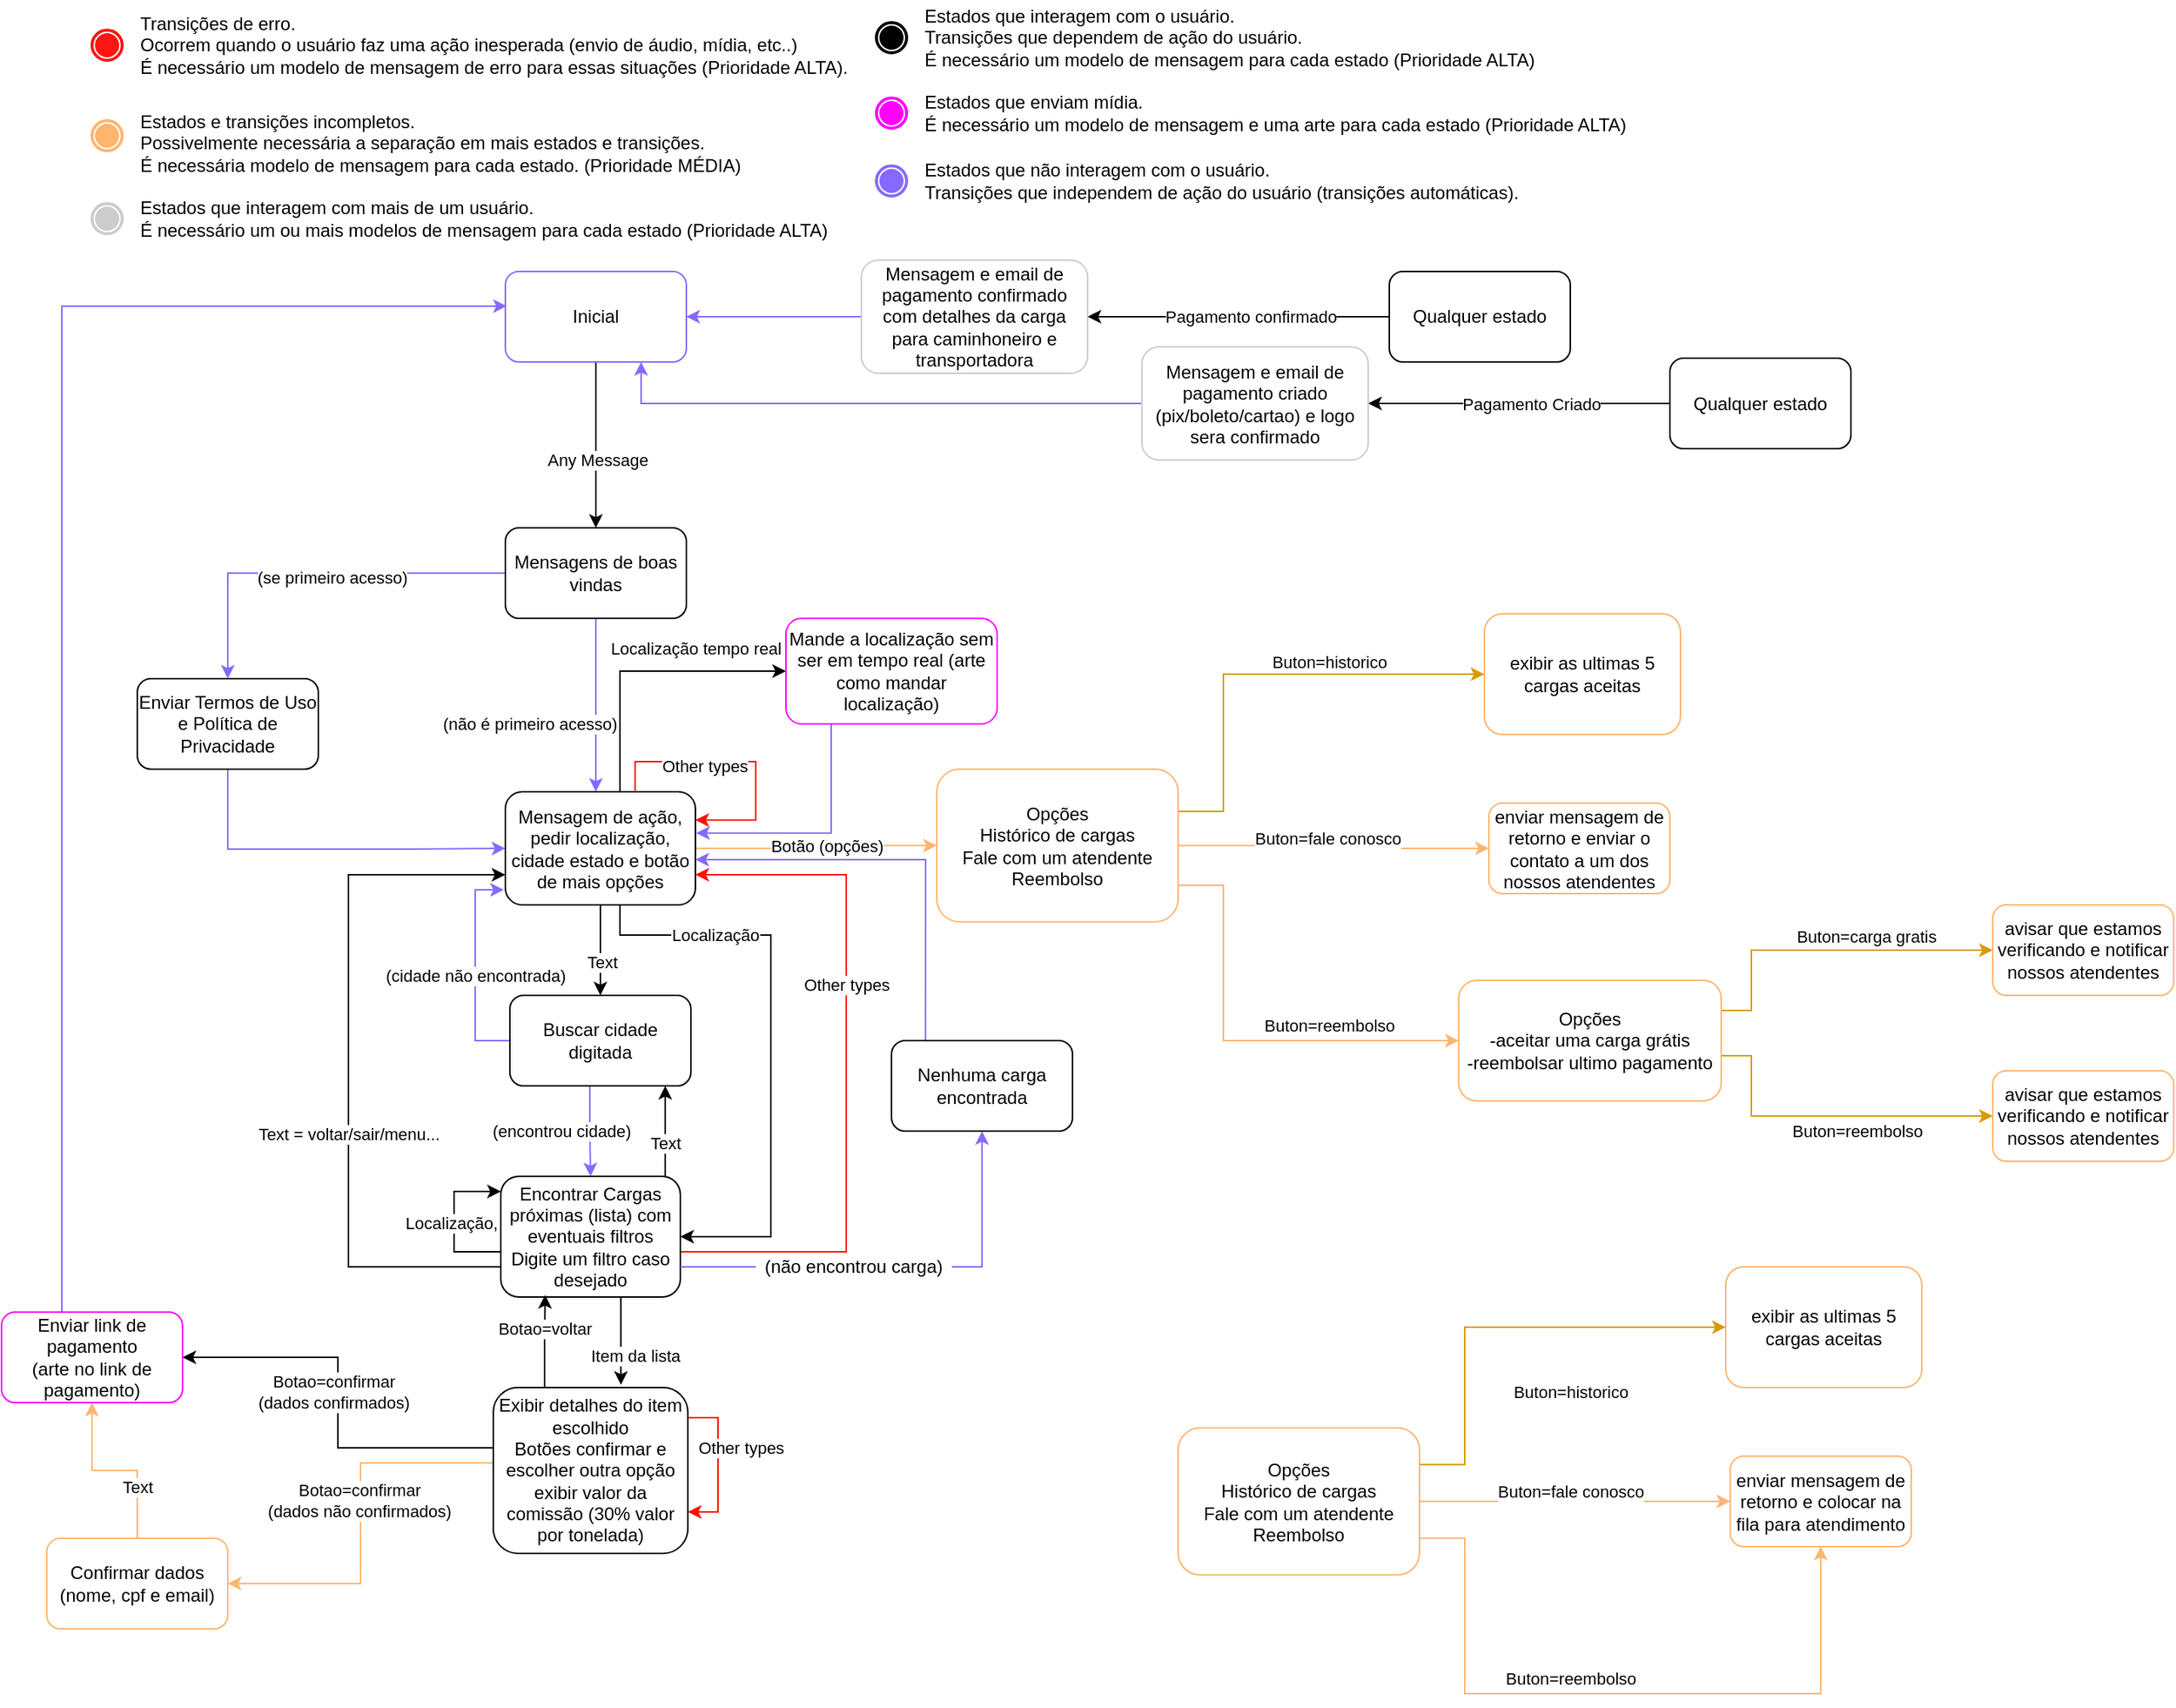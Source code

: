 <mxfile version="28.0.6">
  <diagram id="avBcuN-JH5n7duV2s1PQ" name="Page-1">
    <mxGraphModel grid="1" page="1" gridSize="10" guides="1" tooltips="1" connect="1" arrows="1" fold="1" pageScale="1" pageWidth="827" pageHeight="1169" math="0" shadow="0">
      <root>
        <mxCell id="0" />
        <mxCell id="1" parent="0" />
        <mxCell id="dcfp-r2JtJvovMV6XzOt-4" style="edgeStyle=orthogonalEdgeStyle;rounded=0;orthogonalLoop=1;jettySize=auto;html=1;" edge="1" parent="1" source="dcfp-r2JtJvovMV6XzOt-1" target="dcfp-r2JtJvovMV6XzOt-10">
          <mxGeometry relative="1" as="geometry" />
        </mxCell>
        <mxCell id="dcfp-r2JtJvovMV6XzOt-5" value="Any Message" style="edgeLabel;html=1;align=center;verticalAlign=middle;resizable=0;points=[];" vertex="1" connectable="0" parent="dcfp-r2JtJvovMV6XzOt-4">
          <mxGeometry x="0.178" y="1" relative="1" as="geometry">
            <mxPoint as="offset" />
          </mxGeometry>
        </mxCell>
        <mxCell id="dcfp-r2JtJvovMV6XzOt-1" value="Inicial" style="rounded=1;whiteSpace=wrap;html=1;strokeColor=#8769FF;" vertex="1" parent="1">
          <mxGeometry x="354" y="210" width="120" height="60" as="geometry" />
        </mxCell>
        <mxCell id="dcfp-r2JtJvovMV6XzOt-54" style="edgeStyle=orthogonalEdgeStyle;rounded=0;orthogonalLoop=1;jettySize=auto;html=1;entryX=0;entryY=0.5;entryDx=0;entryDy=0;strokeColor=#FFFFFF;fillColor=#FF1414;" edge="1" parent="1" source="dcfp-r2JtJvovMV6XzOt-2" target="dcfp-r2JtJvovMV6XzOt-16">
          <mxGeometry relative="1" as="geometry">
            <Array as="points">
              <mxPoint x="180" y="593" />
            </Array>
          </mxGeometry>
        </mxCell>
        <mxCell id="C4SmMeAmN3BLwdg3nXto-1" style="edgeStyle=orthogonalEdgeStyle;rounded=0;orthogonalLoop=1;jettySize=auto;html=1;entryX=0;entryY=0.5;entryDx=0;entryDy=0;strokeColor=#8769FF;fillColor=#FF1414;" edge="1" parent="1" source="dcfp-r2JtJvovMV6XzOt-2" target="dcfp-r2JtJvovMV6XzOt-16">
          <mxGeometry relative="1" as="geometry">
            <Array as="points">
              <mxPoint x="170" y="593" />
              <mxPoint x="292" y="593" />
            </Array>
          </mxGeometry>
        </mxCell>
        <mxCell id="dcfp-r2JtJvovMV6XzOt-2" value="Enviar Termos de Uso e Política de Privacidade" style="rounded=1;whiteSpace=wrap;html=1;" vertex="1" parent="1">
          <mxGeometry x="110" y="480" width="120" height="60" as="geometry" />
        </mxCell>
        <mxCell id="dcfp-r2JtJvovMV6XzOt-14" style="edgeStyle=orthogonalEdgeStyle;rounded=0;orthogonalLoop=1;jettySize=auto;html=1;strokeColor=#8769FF;" edge="1" parent="1" source="dcfp-r2JtJvovMV6XzOt-10" target="dcfp-r2JtJvovMV6XzOt-2">
          <mxGeometry relative="1" as="geometry" />
        </mxCell>
        <mxCell id="dcfp-r2JtJvovMV6XzOt-15" value="(se primeiro acesso)" style="edgeLabel;html=1;align=center;verticalAlign=middle;resizable=0;points=[];" vertex="1" connectable="0" parent="dcfp-r2JtJvovMV6XzOt-14">
          <mxGeometry x="-0.093" y="3" relative="1" as="geometry">
            <mxPoint as="offset" />
          </mxGeometry>
        </mxCell>
        <mxCell id="dcfp-r2JtJvovMV6XzOt-17" style="edgeStyle=orthogonalEdgeStyle;rounded=0;orthogonalLoop=1;jettySize=auto;html=1;strokeColor=#8769FF;" edge="1" parent="1" source="dcfp-r2JtJvovMV6XzOt-10" target="dcfp-r2JtJvovMV6XzOt-16">
          <mxGeometry relative="1" as="geometry">
            <Array as="points">
              <mxPoint x="414" y="530" />
              <mxPoint x="414" y="530" />
            </Array>
          </mxGeometry>
        </mxCell>
        <mxCell id="dcfp-r2JtJvovMV6XzOt-18" value="(não é primeiro acesso)" style="edgeLabel;html=1;align=center;verticalAlign=middle;resizable=0;points=[];" vertex="1" connectable="0" parent="dcfp-r2JtJvovMV6XzOt-17">
          <mxGeometry x="0.202" y="2" relative="1" as="geometry">
            <mxPoint x="-46" y="1" as="offset" />
          </mxGeometry>
        </mxCell>
        <mxCell id="dcfp-r2JtJvovMV6XzOt-10" value="Mensagens de boas vindas" style="rounded=1;whiteSpace=wrap;html=1;" vertex="1" parent="1">
          <mxGeometry x="354" y="380" width="120" height="60" as="geometry" />
        </mxCell>
        <mxCell id="dcfp-r2JtJvovMV6XzOt-21" style="edgeStyle=orthogonalEdgeStyle;rounded=0;orthogonalLoop=1;jettySize=auto;html=1;" edge="1" parent="1" source="dcfp-r2JtJvovMV6XzOt-16" target="dcfp-r2JtJvovMV6XzOt-20">
          <mxGeometry relative="1" as="geometry" />
        </mxCell>
        <mxCell id="dcfp-r2JtJvovMV6XzOt-22" value="Text" style="edgeLabel;html=1;align=center;verticalAlign=middle;resizable=0;points=[];" vertex="1" connectable="0" parent="dcfp-r2JtJvovMV6XzOt-21">
          <mxGeometry x="0.263" y="1" relative="1" as="geometry">
            <mxPoint as="offset" />
          </mxGeometry>
        </mxCell>
        <mxCell id="dcfp-r2JtJvovMV6XzOt-28" style="edgeStyle=orthogonalEdgeStyle;rounded=0;orthogonalLoop=1;jettySize=auto;html=1;entryX=1;entryY=0.5;entryDx=0;entryDy=0;" edge="1" parent="1" source="dcfp-r2JtJvovMV6XzOt-16" target="dcfp-r2JtJvovMV6XzOt-26">
          <mxGeometry relative="1" as="geometry">
            <Array as="points">
              <mxPoint x="430" y="650" />
              <mxPoint x="530" y="650" />
              <mxPoint x="530" y="850" />
            </Array>
          </mxGeometry>
        </mxCell>
        <mxCell id="dcfp-r2JtJvovMV6XzOt-29" value="Localização" style="edgeLabel;html=1;align=center;verticalAlign=middle;resizable=0;points=[];" vertex="1" connectable="0" parent="dcfp-r2JtJvovMV6XzOt-28">
          <mxGeometry x="-0.563" relative="1" as="geometry">
            <mxPoint as="offset" />
          </mxGeometry>
        </mxCell>
        <mxCell id="dcfp-r2JtJvovMV6XzOt-32" style="edgeStyle=orthogonalEdgeStyle;rounded=0;orthogonalLoop=1;jettySize=auto;html=1;entryX=0;entryY=0.5;entryDx=0;entryDy=0;strokeColor=#FFB570;" edge="1" parent="1" source="dcfp-r2JtJvovMV6XzOt-16" target="dcfp-r2JtJvovMV6XzOt-31">
          <mxGeometry relative="1" as="geometry" />
        </mxCell>
        <mxCell id="dcfp-r2JtJvovMV6XzOt-33" value="Botão (opções)" style="edgeLabel;html=1;align=center;verticalAlign=middle;resizable=0;points=[];" vertex="1" connectable="0" parent="dcfp-r2JtJvovMV6XzOt-32">
          <mxGeometry x="0.211" y="1" relative="1" as="geometry">
            <mxPoint x="-9" y="1" as="offset" />
          </mxGeometry>
        </mxCell>
        <mxCell id="dcfp-r2JtJvovMV6XzOt-37" style="edgeStyle=orthogonalEdgeStyle;rounded=0;orthogonalLoop=1;jettySize=auto;html=1;entryX=0;entryY=0.5;entryDx=0;entryDy=0;" edge="1" parent="1" source="dcfp-r2JtJvovMV6XzOt-16" target="dcfp-r2JtJvovMV6XzOt-36">
          <mxGeometry relative="1" as="geometry">
            <Array as="points">
              <mxPoint x="430" y="475" />
            </Array>
          </mxGeometry>
        </mxCell>
        <mxCell id="dcfp-r2JtJvovMV6XzOt-39" value="Localização tempo real" style="edgeLabel;html=1;align=center;verticalAlign=middle;resizable=0;points=[];" vertex="1" connectable="0" parent="dcfp-r2JtJvovMV6XzOt-37">
          <mxGeometry x="-0.23" y="1" relative="1" as="geometry">
            <mxPoint x="51" y="-22" as="offset" />
          </mxGeometry>
        </mxCell>
        <mxCell id="dcfp-r2JtJvovMV6XzOt-16" value="Mensagem de ação,&lt;br&gt;pedir localização, cidade estado e botão de mais opções" style="rounded=1;whiteSpace=wrap;html=1;" vertex="1" parent="1">
          <mxGeometry x="354" y="555" width="126" height="75" as="geometry" />
        </mxCell>
        <mxCell id="dcfp-r2JtJvovMV6XzOt-23" style="edgeStyle=orthogonalEdgeStyle;rounded=0;orthogonalLoop=1;jettySize=auto;html=1;strokeColor=#8769FF;" edge="1" parent="1" source="dcfp-r2JtJvovMV6XzOt-20">
          <mxGeometry relative="1" as="geometry">
            <mxPoint x="353" y="620" as="targetPoint" />
            <Array as="points">
              <mxPoint x="334" y="720" />
              <mxPoint x="334" y="620" />
              <mxPoint x="353" y="620" />
            </Array>
          </mxGeometry>
        </mxCell>
        <mxCell id="dcfp-r2JtJvovMV6XzOt-24" value="(cidade não encontrada)" style="edgeLabel;html=1;align=center;verticalAlign=middle;resizable=0;points=[];" vertex="1" connectable="0" parent="dcfp-r2JtJvovMV6XzOt-23">
          <mxGeometry x="-0.069" relative="1" as="geometry">
            <mxPoint as="offset" />
          </mxGeometry>
        </mxCell>
        <mxCell id="dcfp-r2JtJvovMV6XzOt-27" style="edgeStyle=orthogonalEdgeStyle;rounded=0;orthogonalLoop=1;jettySize=auto;html=1;entryX=0.5;entryY=0;entryDx=0;entryDy=0;strokeColor=#8769FF;" edge="1" parent="1" source="dcfp-r2JtJvovMV6XzOt-20" target="dcfp-r2JtJvovMV6XzOt-26">
          <mxGeometry relative="1" as="geometry">
            <Array as="points">
              <mxPoint x="410" y="780" />
              <mxPoint x="411" y="780" />
            </Array>
          </mxGeometry>
        </mxCell>
        <mxCell id="dcfp-r2JtJvovMV6XzOt-47" value="(encontrou cidade)" style="edgeLabel;html=1;align=center;verticalAlign=middle;resizable=0;points=[];" vertex="1" connectable="0" parent="dcfp-r2JtJvovMV6XzOt-27">
          <mxGeometry x="0.184" y="2" relative="1" as="geometry">
            <mxPoint x="-22" y="-6" as="offset" />
          </mxGeometry>
        </mxCell>
        <mxCell id="dcfp-r2JtJvovMV6XzOt-20" value="Buscar cidade digitada" style="rounded=1;whiteSpace=wrap;html=1;" vertex="1" parent="1">
          <mxGeometry x="357" y="690" width="120" height="60" as="geometry" />
        </mxCell>
        <mxCell id="dcfp-r2JtJvovMV6XzOt-41" style="edgeStyle=orthogonalEdgeStyle;rounded=0;orthogonalLoop=1;jettySize=auto;html=1;entryX=0.656;entryY=-0.016;entryDx=0;entryDy=0;entryPerimeter=0;" edge="1" parent="1" source="dcfp-r2JtJvovMV6XzOt-26" target="dcfp-r2JtJvovMV6XzOt-40">
          <mxGeometry relative="1" as="geometry">
            <Array as="points">
              <mxPoint x="430" y="949" />
            </Array>
          </mxGeometry>
        </mxCell>
        <mxCell id="dcfp-r2JtJvovMV6XzOt-42" value="Item da lista" style="edgeLabel;html=1;align=center;verticalAlign=middle;resizable=0;points=[];" vertex="1" connectable="0" parent="dcfp-r2JtJvovMV6XzOt-41">
          <mxGeometry x="0.24" y="-3" relative="1" as="geometry">
            <mxPoint x="12" y="3" as="offset" />
          </mxGeometry>
        </mxCell>
        <mxCell id="dcfp-r2JtJvovMV6XzOt-51" style="edgeStyle=orthogonalEdgeStyle;rounded=0;orthogonalLoop=1;jettySize=auto;html=1;strokeColor=#FF1100;" edge="1" parent="1" source="dcfp-r2JtJvovMV6XzOt-26" target="dcfp-r2JtJvovMV6XzOt-16">
          <mxGeometry relative="1" as="geometry">
            <Array as="points">
              <mxPoint x="580" y="860" />
              <mxPoint x="580" y="610" />
            </Array>
            <mxPoint x="560" y="920.0" as="targetPoint" />
          </mxGeometry>
        </mxCell>
        <mxCell id="dcfp-r2JtJvovMV6XzOt-52" value="Other types" style="edgeLabel;html=1;align=center;verticalAlign=middle;resizable=0;points=[];" connectable="0" vertex="1" parent="dcfp-r2JtJvovMV6XzOt-51">
          <mxGeometry x="-0.49" relative="1" as="geometry">
            <mxPoint y="-170" as="offset" />
          </mxGeometry>
        </mxCell>
        <mxCell id="dcfp-r2JtJvovMV6XzOt-55" style="edgeStyle=orthogonalEdgeStyle;rounded=0;orthogonalLoop=1;jettySize=auto;html=1;strokeColor=#000000;fillColor=#FF1414;" edge="1" parent="1" source="dcfp-r2JtJvovMV6XzOt-26" target="dcfp-r2JtJvovMV6XzOt-16">
          <mxGeometry relative="1" as="geometry">
            <Array as="points">
              <mxPoint x="250" y="870" />
              <mxPoint x="250" y="610" />
            </Array>
          </mxGeometry>
        </mxCell>
        <mxCell id="dcfp-r2JtJvovMV6XzOt-56" value="Text = voltar/sair/menu..." style="edgeLabel;html=1;align=center;verticalAlign=middle;resizable=0;points=[];" vertex="1" connectable="0" parent="dcfp-r2JtJvovMV6XzOt-55">
          <mxGeometry x="-0.185" relative="1" as="geometry">
            <mxPoint as="offset" />
          </mxGeometry>
        </mxCell>
        <mxCell id="t3Ap8lU4wh1FWwCw6jdC-4" style="edgeStyle=orthogonalEdgeStyle;rounded=0;orthogonalLoop=1;jettySize=auto;html=1;entryX=0.5;entryY=1;entryDx=0;entryDy=0;startArrow=none;strokeColor=#8769FF;" edge="1" parent="1" source="t3Ap8lU4wh1FWwCw6jdC-3" target="t3Ap8lU4wh1FWwCw6jdC-1">
          <mxGeometry relative="1" as="geometry">
            <Array as="points">
              <mxPoint x="670" y="870" />
            </Array>
          </mxGeometry>
        </mxCell>
        <mxCell id="Vh3eYKSFMdRtRIJ5QuLC-3" style="edgeStyle=orthogonalEdgeStyle;rounded=0;orthogonalLoop=1;jettySize=auto;html=1;strokeColor=#000000;" edge="1" parent="1" source="dcfp-r2JtJvovMV6XzOt-26">
          <mxGeometry relative="1" as="geometry">
            <mxPoint x="460" y="750" as="targetPoint" />
            <Array as="points">
              <mxPoint x="460" y="750" />
            </Array>
          </mxGeometry>
        </mxCell>
        <mxCell id="Vh3eYKSFMdRtRIJ5QuLC-4" value="Text" style="edgeLabel;html=1;align=center;verticalAlign=middle;resizable=0;points=[];" connectable="0" vertex="1" parent="Vh3eYKSFMdRtRIJ5QuLC-3">
          <mxGeometry x="-0.248" relative="1" as="geometry">
            <mxPoint as="offset" />
          </mxGeometry>
        </mxCell>
        <mxCell id="dcfp-r2JtJvovMV6XzOt-26" value="Encontrar Cargas próximas (lista) com eventuais filtros&lt;br&gt;Digite um filtro caso desejado" style="rounded=1;whiteSpace=wrap;html=1;" vertex="1" parent="1">
          <mxGeometry x="351" y="810" width="119" height="80" as="geometry" />
        </mxCell>
        <mxCell id="dcfp-r2JtJvovMV6XzOt-81" value="" style="edgeStyle=orthogonalEdgeStyle;rounded=0;orthogonalLoop=1;jettySize=auto;html=1;strokeColor=#FFB570;fillColor=#FF1414;" edge="1" parent="1" source="dcfp-r2JtJvovMV6XzOt-31" target="dcfp-r2JtJvovMV6XzOt-80">
          <mxGeometry relative="1" as="geometry" />
        </mxCell>
        <mxCell id="dcfp-r2JtJvovMV6XzOt-82" value="Buton=fale conosco" style="edgeLabel;html=1;align=center;verticalAlign=middle;resizable=0;points=[];strokeColor=#FFB570;" vertex="1" connectable="0" parent="dcfp-r2JtJvovMV6XzOt-81">
          <mxGeometry x="0.125" y="1" relative="1" as="geometry">
            <mxPoint x="-16" y="-6" as="offset" />
          </mxGeometry>
        </mxCell>
        <mxCell id="dcfp-r2JtJvovMV6XzOt-84" value="" style="edgeStyle=orthogonalEdgeStyle;rounded=0;orthogonalLoop=1;jettySize=auto;html=1;strokeColor=#FFB570;fillColor=#FF1414;entryX=0;entryY=0.5;entryDx=0;entryDy=0;exitX=1;exitY=0.75;exitDx=0;exitDy=0;" edge="1" parent="1" source="dcfp-r2JtJvovMV6XzOt-31" target="dcfp-r2JtJvovMV6XzOt-83">
          <mxGeometry relative="1" as="geometry">
            <mxPoint x="870" y="760" as="targetPoint" />
            <Array as="points">
              <mxPoint x="830" y="617" />
              <mxPoint x="830" y="720" />
            </Array>
          </mxGeometry>
        </mxCell>
        <mxCell id="dcfp-r2JtJvovMV6XzOt-85" value="Buton=historico" style="edgeLabel;html=1;align=center;verticalAlign=middle;resizable=0;points=[];strokeColor=#FFB570;" vertex="1" connectable="0" parent="dcfp-r2JtJvovMV6XzOt-84">
          <mxGeometry x="-0.434" y="-1" relative="1" as="geometry">
            <mxPoint x="71" y="-199" as="offset" />
          </mxGeometry>
        </mxCell>
        <mxCell id="orWTadppj8avY_5BTdZa-1" style="edgeStyle=orthogonalEdgeStyle;rounded=0;orthogonalLoop=1;jettySize=auto;html=1;exitX=1;exitY=0.25;exitDx=0;exitDy=0;entryX=0;entryY=0.5;entryDx=0;entryDy=0;fillColor=#ffe6cc;strokeColor=#d79b00;" edge="1" parent="1" source="dcfp-r2JtJvovMV6XzOt-31" target="dcfp-r2JtJvovMV6XzOt-72">
          <mxGeometry relative="1" as="geometry">
            <Array as="points">
              <mxPoint x="830" y="568" />
              <mxPoint x="830" y="477" />
            </Array>
          </mxGeometry>
        </mxCell>
        <mxCell id="dcfp-r2JtJvovMV6XzOt-31" value="Opções&lt;br&gt;&lt;div&gt;Histórico de cargas&lt;/div&gt;&lt;div&gt;Fale com um atendente&lt;/div&gt;&lt;div&gt;Reembolso&lt;/div&gt;" style="rounded=1;whiteSpace=wrap;html=1;strokeColor=#FFB570;" vertex="1" parent="1">
          <mxGeometry x="640" y="540" width="160" height="101.25" as="geometry" />
        </mxCell>
        <mxCell id="dcfp-r2JtJvovMV6XzOt-34" style="edgeStyle=orthogonalEdgeStyle;rounded=0;orthogonalLoop=1;jettySize=auto;html=1;entryX=1;entryY=0.25;entryDx=0;entryDy=0;strokeColor=#FF1100;" edge="1" parent="1" source="dcfp-r2JtJvovMV6XzOt-16" target="dcfp-r2JtJvovMV6XzOt-16">
          <mxGeometry relative="1" as="geometry">
            <Array as="points">
              <mxPoint x="440" y="535" />
              <mxPoint x="520" y="535" />
              <mxPoint x="520" y="574" />
            </Array>
          </mxGeometry>
        </mxCell>
        <mxCell id="dcfp-r2JtJvovMV6XzOt-35" value="Other types" style="edgeLabel;html=1;align=center;verticalAlign=middle;resizable=0;points=[];" vertex="1" connectable="0" parent="dcfp-r2JtJvovMV6XzOt-34">
          <mxGeometry x="-0.024" y="-3" relative="1" as="geometry">
            <mxPoint x="-22" as="offset" />
          </mxGeometry>
        </mxCell>
        <mxCell id="dcfp-r2JtJvovMV6XzOt-38" style="edgeStyle=orthogonalEdgeStyle;rounded=0;orthogonalLoop=1;jettySize=auto;html=1;entryX=1.004;entryY=0.365;entryDx=0;entryDy=0;entryPerimeter=0;strokeColor=#8769FF;" edge="1" parent="1" source="dcfp-r2JtJvovMV6XzOt-36" target="dcfp-r2JtJvovMV6XzOt-16">
          <mxGeometry relative="1" as="geometry">
            <Array as="points">
              <mxPoint x="570" y="582" />
            </Array>
          </mxGeometry>
        </mxCell>
        <mxCell id="dcfp-r2JtJvovMV6XzOt-36" value="Mande a localização sem ser em tempo real (arte como mandar localização)" style="rounded=1;whiteSpace=wrap;html=1;strokeColor=#FF00FF;" vertex="1" parent="1">
          <mxGeometry x="540" y="440" width="140" height="70" as="geometry" />
        </mxCell>
        <mxCell id="dcfp-r2JtJvovMV6XzOt-57" style="edgeStyle=orthogonalEdgeStyle;rounded=0;orthogonalLoop=1;jettySize=auto;html=1;entryX=0.247;entryY=0.983;entryDx=0;entryDy=0;entryPerimeter=0;strokeColor=#000000;fillColor=#FF1414;" edge="1" parent="1" source="dcfp-r2JtJvovMV6XzOt-40" target="dcfp-r2JtJvovMV6XzOt-26">
          <mxGeometry relative="1" as="geometry">
            <Array as="points">
              <mxPoint x="380" y="920" />
              <mxPoint x="380" y="920" />
            </Array>
          </mxGeometry>
        </mxCell>
        <mxCell id="dcfp-r2JtJvovMV6XzOt-58" value="Botao=voltar" style="edgeLabel;html=1;align=center;verticalAlign=middle;resizable=0;points=[];" vertex="1" connectable="0" parent="dcfp-r2JtJvovMV6XzOt-57">
          <mxGeometry x="-0.262" relative="1" as="geometry">
            <mxPoint y="-17" as="offset" />
          </mxGeometry>
        </mxCell>
        <mxCell id="dcfp-r2JtJvovMV6XzOt-60" style="edgeStyle=orthogonalEdgeStyle;rounded=0;orthogonalLoop=1;jettySize=auto;html=1;strokeColor=#FFB570;fillColor=#FF1414;entryX=1;entryY=0.5;entryDx=0;entryDy=0;" edge="1" parent="1" source="dcfp-r2JtJvovMV6XzOt-40" target="dcfp-r2JtJvovMV6XzOt-87">
          <mxGeometry relative="1" as="geometry">
            <Array as="points">
              <mxPoint x="258" y="1000" />
              <mxPoint x="258" y="1080" />
            </Array>
          </mxGeometry>
        </mxCell>
        <mxCell id="dcfp-r2JtJvovMV6XzOt-61" value="Botao=confirmar&lt;br&gt;(dados não confirmados)" style="edgeLabel;html=1;align=center;verticalAlign=middle;resizable=0;points=[];" vertex="1" connectable="0" parent="dcfp-r2JtJvovMV6XzOt-60">
          <mxGeometry x="-0.12" y="-1" relative="1" as="geometry">
            <mxPoint as="offset" />
          </mxGeometry>
        </mxCell>
        <mxCell id="dcfp-r2JtJvovMV6XzOt-64" style="edgeStyle=orthogonalEdgeStyle;rounded=0;orthogonalLoop=1;jettySize=auto;html=1;entryX=1;entryY=0.75;entryDx=0;entryDy=0;strokeColor=#FF1100;fillColor=#FF1414;" edge="1" parent="1" source="dcfp-r2JtJvovMV6XzOt-40" target="dcfp-r2JtJvovMV6XzOt-40">
          <mxGeometry relative="1" as="geometry">
            <mxPoint x="620.0" y="1010.0" as="targetPoint" />
            <Array as="points">
              <mxPoint x="495" y="970" />
              <mxPoint x="495" y="1033" />
            </Array>
          </mxGeometry>
        </mxCell>
        <mxCell id="dcfp-r2JtJvovMV6XzOt-68" value="Other types" style="edgeLabel;html=1;align=center;verticalAlign=middle;resizable=0;points=[];" vertex="1" connectable="0" parent="dcfp-r2JtJvovMV6XzOt-64">
          <mxGeometry x="-0.494" relative="1" as="geometry">
            <mxPoint x="15" y="14" as="offset" />
          </mxGeometry>
        </mxCell>
        <mxCell id="dcfp-r2JtJvovMV6XzOt-89" style="edgeStyle=orthogonalEdgeStyle;rounded=0;orthogonalLoop=1;jettySize=auto;html=1;entryX=1;entryY=0.5;entryDx=0;entryDy=0;strokeColor=#000000;fillColor=#FF1414;" edge="1" parent="1" source="dcfp-r2JtJvovMV6XzOt-40" target="dcfp-r2JtJvovMV6XzOt-59">
          <mxGeometry relative="1" as="geometry">
            <Array as="points">
              <mxPoint x="243" y="990" />
              <mxPoint x="243" y="930" />
            </Array>
          </mxGeometry>
        </mxCell>
        <mxCell id="dcfp-r2JtJvovMV6XzOt-90" value="Botao=confirmar&lt;br&gt;(dados confirmados)" style="edgeLabel;html=1;align=center;verticalAlign=middle;resizable=0;points=[];" vertex="1" connectable="0" parent="dcfp-r2JtJvovMV6XzOt-89">
          <mxGeometry x="0.079" y="3" relative="1" as="geometry">
            <mxPoint y="3" as="offset" />
          </mxGeometry>
        </mxCell>
        <mxCell id="dcfp-r2JtJvovMV6XzOt-40" value="Exibir detalhes do item escolhido&lt;br&gt;Botões confirmar e escolher outra opção&lt;br&gt;exibir valor da comissão (30% valor por tonelada)" style="rounded=1;whiteSpace=wrap;html=1;" vertex="1" parent="1">
          <mxGeometry x="346" y="950" width="129" height="110" as="geometry" />
        </mxCell>
        <mxCell id="dcfp-r2JtJvovMV6XzOt-43" style="edgeStyle=orthogonalEdgeStyle;rounded=0;orthogonalLoop=1;jettySize=auto;html=1;" edge="1" parent="1" source="dcfp-r2JtJvovMV6XzOt-26" target="dcfp-r2JtJvovMV6XzOt-26">
          <mxGeometry relative="1" as="geometry">
            <Array as="points">
              <mxPoint x="320" y="860" />
              <mxPoint x="320" y="820" />
            </Array>
          </mxGeometry>
        </mxCell>
        <mxCell id="dcfp-r2JtJvovMV6XzOt-44" value="Localização," style="edgeLabel;html=1;align=center;verticalAlign=middle;resizable=0;points=[];" vertex="1" connectable="0" parent="dcfp-r2JtJvovMV6XzOt-43">
          <mxGeometry x="-0.183" y="2" relative="1" as="geometry">
            <mxPoint y="-9" as="offset" />
          </mxGeometry>
        </mxCell>
        <mxCell id="dcfp-r2JtJvovMV6XzOt-86" style="edgeStyle=orthogonalEdgeStyle;rounded=0;orthogonalLoop=1;jettySize=auto;html=1;entryX=0.008;entryY=0.383;entryDx=0;entryDy=0;entryPerimeter=0;strokeColor=#8769FF;fillColor=#FF1414;" edge="1" parent="1" source="dcfp-r2JtJvovMV6XzOt-59" target="dcfp-r2JtJvovMV6XzOt-1">
          <mxGeometry relative="1" as="geometry">
            <Array as="points">
              <mxPoint x="60" y="233" />
            </Array>
          </mxGeometry>
        </mxCell>
        <mxCell id="dcfp-r2JtJvovMV6XzOt-59" value="Enviar link de pagamento&lt;br&gt;(arte no link de pagamento)" style="rounded=1;whiteSpace=wrap;html=1;strokeColor=#FF00FF;" vertex="1" parent="1">
          <mxGeometry x="20" y="900" width="120" height="60" as="geometry" />
        </mxCell>
        <mxCell id="dcfp-r2JtJvovMV6XzOt-72" value="exibir as ultimas 5 cargas aceitas" style="rounded=1;whiteSpace=wrap;html=1;strokeColor=#FFB570;" vertex="1" parent="1">
          <mxGeometry x="1003" y="437" width="130" height="80" as="geometry" />
        </mxCell>
        <mxCell id="dcfp-r2JtJvovMV6XzOt-80" value="enviar mensagem de retorno e enviar o contato a um dos nossos atendentes" style="whiteSpace=wrap;html=1;rounded=1;strokeColor=#FFB570;" vertex="1" parent="1">
          <mxGeometry x="1006" y="562.5" width="120" height="60" as="geometry" />
        </mxCell>
        <mxCell id="orWTadppj8avY_5BTdZa-5" value="" style="edgeStyle=orthogonalEdgeStyle;rounded=0;orthogonalLoop=1;jettySize=auto;html=1;fillColor=#ffe6cc;strokeColor=#d79b00;" edge="1" parent="1" source="dcfp-r2JtJvovMV6XzOt-83" target="orWTadppj8avY_5BTdZa-4">
          <mxGeometry relative="1" as="geometry">
            <Array as="points">
              <mxPoint x="1180" y="700" />
              <mxPoint x="1180" y="660" />
            </Array>
          </mxGeometry>
        </mxCell>
        <mxCell id="orWTadppj8avY_5BTdZa-7" value="" style="edgeStyle=orthogonalEdgeStyle;rounded=0;orthogonalLoop=1;jettySize=auto;html=1;fillColor=#ffe6cc;strokeColor=#d79b00;" edge="1" parent="1" source="dcfp-r2JtJvovMV6XzOt-83" target="orWTadppj8avY_5BTdZa-6">
          <mxGeometry relative="1" as="geometry">
            <Array as="points">
              <mxPoint x="1180" y="730" />
              <mxPoint x="1180" y="770" />
            </Array>
          </mxGeometry>
        </mxCell>
        <mxCell id="dcfp-r2JtJvovMV6XzOt-83" value="Opções&lt;br&gt;-aceitar uma carga grátis&lt;br&gt;-reembolsar ultimo pagamento" style="whiteSpace=wrap;html=1;rounded=1;strokeColor=#FFB570;" vertex="1" parent="1">
          <mxGeometry x="986" y="680" width="174" height="80" as="geometry" />
        </mxCell>
        <mxCell id="dcfp-r2JtJvovMV6XzOt-88" style="edgeStyle=orthogonalEdgeStyle;rounded=0;orthogonalLoop=1;jettySize=auto;html=1;strokeColor=#FFB570;fillColor=#FF1414;" edge="1" parent="1" source="dcfp-r2JtJvovMV6XzOt-87" target="dcfp-r2JtJvovMV6XzOt-59">
          <mxGeometry relative="1" as="geometry" />
        </mxCell>
        <mxCell id="dcfp-r2JtJvovMV6XzOt-91" value="Text" style="edgeLabel;html=1;align=center;verticalAlign=middle;resizable=0;points=[];" vertex="1" connectable="0" parent="dcfp-r2JtJvovMV6XzOt-88">
          <mxGeometry x="-0.425" relative="1" as="geometry">
            <mxPoint as="offset" />
          </mxGeometry>
        </mxCell>
        <mxCell id="dcfp-r2JtJvovMV6XzOt-87" value="Confirmar dados&lt;br&gt;(nome, cpf e email)" style="rounded=1;whiteSpace=wrap;html=1;strokeColor=#FFB570;" vertex="1" parent="1">
          <mxGeometry x="50" y="1050" width="120" height="60" as="geometry" />
        </mxCell>
        <mxCell id="eSQK8R6zI8nVOV4zui6Q-2" value="" style="verticalLabelPosition=bottom;html=1;verticalAlign=top;strokeWidth=2;shape=mxgraph.lean_mapping.sequenced_pull_ball;strokeColor=#FF1414;" vertex="1" parent="1">
          <mxGeometry x="80" y="50" width="20" height="20" as="geometry" />
        </mxCell>
        <mxCell id="eSQK8R6zI8nVOV4zui6Q-3" value="Transições de erro.&lt;br&gt;Ocorrem quando o usuário faz uma ação inesperada (envio de áudio, mídia, etc..)&lt;br&gt;É necessário um modelo de mensagem de erro para essas situações (Prioridade ALTA)." style="text;html=1;align=left;verticalAlign=middle;resizable=0;points=[];autosize=1;strokeColor=none;fillColor=none;" vertex="1" parent="1">
          <mxGeometry x="110" y="35" width="480" height="50" as="geometry" />
        </mxCell>
        <mxCell id="eSQK8R6zI8nVOV4zui6Q-4" value="" style="verticalLabelPosition=bottom;html=1;verticalAlign=top;strokeWidth=2;shape=mxgraph.lean_mapping.sequenced_pull_ball;strokeColor=#FFB570;" vertex="1" parent="1">
          <mxGeometry x="80" y="110" width="20" height="20" as="geometry" />
        </mxCell>
        <mxCell id="eSQK8R6zI8nVOV4zui6Q-5" value="Estados e transições incompletos.&lt;br&gt;Possivelmente necessária a separação em mais estados e transições.&lt;br&gt;É necessária modelo de mensagem para cada estado.&amp;nbsp;&lt;span style=&quot;background-color: initial;&quot;&gt;(Prioridade MÉDIA)&lt;/span&gt;" style="text;html=1;align=left;verticalAlign=middle;resizable=0;points=[];autosize=1;strokeColor=none;fillColor=none;" vertex="1" parent="1">
          <mxGeometry x="110" y="100" width="410" height="50" as="geometry" />
        </mxCell>
        <mxCell id="eSQK8R6zI8nVOV4zui6Q-6" value="" style="verticalLabelPosition=bottom;html=1;verticalAlign=top;strokeWidth=2;shape=mxgraph.lean_mapping.sequenced_pull_ball;strokeColor=#000000;" vertex="1" parent="1">
          <mxGeometry x="600" y="45" width="20" height="20" as="geometry" />
        </mxCell>
        <mxCell id="eSQK8R6zI8nVOV4zui6Q-7" value="Estados que interagem com o usuário.&lt;br&gt;Transições que dependem de ação do usuário.&lt;br&gt;É necessário um modelo de mensagem para cada estado (Prioridade ALTA)" style="text;html=1;align=left;verticalAlign=middle;resizable=0;points=[];autosize=1;strokeColor=none;fillColor=none;" vertex="1" parent="1">
          <mxGeometry x="630" y="30" width="420" height="50" as="geometry" />
        </mxCell>
        <mxCell id="eSQK8R6zI8nVOV4zui6Q-8" value="" style="verticalLabelPosition=bottom;html=1;verticalAlign=top;strokeWidth=2;shape=mxgraph.lean_mapping.sequenced_pull_ball;strokeColor=#FF00FF;" vertex="1" parent="1">
          <mxGeometry x="600" y="95" width="20" height="20" as="geometry" />
        </mxCell>
        <mxCell id="eSQK8R6zI8nVOV4zui6Q-9" value="Estados que enviam mídia.&lt;br&gt;É necessário um modelo de mensagem e uma arte para cada estado (Prioridade ALTA)" style="text;html=1;align=left;verticalAlign=middle;resizable=0;points=[];autosize=1;strokeColor=none;fillColor=none;" vertex="1" parent="1">
          <mxGeometry x="630" y="90" width="480" height="30" as="geometry" />
        </mxCell>
        <mxCell id="eSQK8R6zI8nVOV4zui6Q-10" value="" style="verticalLabelPosition=bottom;html=1;verticalAlign=top;strokeWidth=2;shape=mxgraph.lean_mapping.sequenced_pull_ball;strokeColor=#8769FF;" vertex="1" parent="1">
          <mxGeometry x="600" y="140" width="20" height="20" as="geometry" />
        </mxCell>
        <mxCell id="eSQK8R6zI8nVOV4zui6Q-11" value="Estados que não interagem com o usuário.&lt;br&gt;Transições que independem de ação do usuário (transições automáticas)." style="text;html=1;align=left;verticalAlign=middle;resizable=0;points=[];autosize=1;strokeColor=none;fillColor=none;" vertex="1" parent="1">
          <mxGeometry x="630" y="135" width="410" height="30" as="geometry" />
        </mxCell>
        <mxCell id="eSQK8R6zI8nVOV4zui6Q-14" style="edgeStyle=orthogonalEdgeStyle;rounded=0;orthogonalLoop=1;jettySize=auto;html=1;" edge="1" parent="1" source="eSQK8R6zI8nVOV4zui6Q-13" target="eSQK8R6zI8nVOV4zui6Q-16">
          <mxGeometry relative="1" as="geometry">
            <mxPoint x="510" y="240" as="targetPoint" />
            <Array as="points">
              <mxPoint x="760" y="240" />
              <mxPoint x="760" y="240" />
            </Array>
          </mxGeometry>
        </mxCell>
        <mxCell id="eSQK8R6zI8nVOV4zui6Q-15" value="Pagamento confirmado" style="edgeLabel;html=1;align=center;verticalAlign=middle;resizable=0;points=[];" connectable="0" vertex="1" parent="eSQK8R6zI8nVOV4zui6Q-14">
          <mxGeometry x="-0.12" y="1" relative="1" as="geometry">
            <mxPoint x="-4" y="-1" as="offset" />
          </mxGeometry>
        </mxCell>
        <mxCell id="eSQK8R6zI8nVOV4zui6Q-13" value="Qualquer estado" style="rounded=1;whiteSpace=wrap;html=1;strokeColor=#000000;" vertex="1" parent="1">
          <mxGeometry x="940" y="210" width="120" height="60" as="geometry" />
        </mxCell>
        <mxCell id="eSQK8R6zI8nVOV4zui6Q-17" style="edgeStyle=orthogonalEdgeStyle;rounded=0;orthogonalLoop=1;jettySize=auto;html=1;entryX=1;entryY=0.5;entryDx=0;entryDy=0;strokeColor=#8769FF;" edge="1" parent="1" source="eSQK8R6zI8nVOV4zui6Q-16" target="dcfp-r2JtJvovMV6XzOt-1">
          <mxGeometry relative="1" as="geometry" />
        </mxCell>
        <mxCell id="eSQK8R6zI8nVOV4zui6Q-16" value="Mensagem e email de pagamento confirmado com detalhes da carga para caminhoneiro e transportadora" style="rounded=1;whiteSpace=wrap;html=1;strokeColor=#CCCCCC;" vertex="1" parent="1">
          <mxGeometry x="590" y="202.5" width="150" height="75" as="geometry" />
        </mxCell>
        <mxCell id="YmoYW2V7ziZV7h9VxeGQ-1" value="" style="verticalLabelPosition=bottom;html=1;verticalAlign=top;strokeWidth=2;shape=mxgraph.lean_mapping.sequenced_pull_ball;strokeColor=#CCCCCC;" vertex="1" parent="1">
          <mxGeometry x="80" y="165" width="20" height="20" as="geometry" />
        </mxCell>
        <mxCell id="YmoYW2V7ziZV7h9VxeGQ-2" value="Estados que interagem com mais de um usuário.&lt;br&gt;É necessário um ou mais modelos de mensagem para cada estado (Prioridade ALTA)" style="text;html=1;align=left;verticalAlign=middle;resizable=0;points=[];autosize=1;strokeColor=none;fillColor=none;" vertex="1" parent="1">
          <mxGeometry x="110" y="160" width="470" height="30" as="geometry" />
        </mxCell>
        <mxCell id="2KpZq5GsKy7rdT73ONx--3" style="edgeStyle=orthogonalEdgeStyle;rounded=0;orthogonalLoop=1;jettySize=auto;html=1;" edge="1" parent="1" source="2KpZq5GsKy7rdT73ONx--5" target="2KpZq5GsKy7rdT73ONx--7">
          <mxGeometry relative="1" as="geometry">
            <mxPoint x="696" y="297.5" as="targetPoint" />
            <Array as="points">
              <mxPoint x="946" y="297.5" />
              <mxPoint x="946" y="297.5" />
            </Array>
          </mxGeometry>
        </mxCell>
        <mxCell id="2KpZq5GsKy7rdT73ONx--4" value="Pagamento Criado" style="edgeLabel;html=1;align=center;verticalAlign=middle;resizable=0;points=[];" connectable="0" vertex="1" parent="2KpZq5GsKy7rdT73ONx--3">
          <mxGeometry x="-0.12" y="1" relative="1" as="geometry">
            <mxPoint x="-4" y="-1" as="offset" />
          </mxGeometry>
        </mxCell>
        <mxCell id="2KpZq5GsKy7rdT73ONx--5" value="Qualquer estado" style="rounded=1;whiteSpace=wrap;html=1;strokeColor=#000000;" vertex="1" parent="1">
          <mxGeometry x="1126" y="267.5" width="120" height="60" as="geometry" />
        </mxCell>
        <mxCell id="2KpZq5GsKy7rdT73ONx--6" style="edgeStyle=orthogonalEdgeStyle;rounded=0;orthogonalLoop=1;jettySize=auto;html=1;strokeColor=#8769FF;entryX=0.75;entryY=1;entryDx=0;entryDy=0;" edge="1" parent="1" source="2KpZq5GsKy7rdT73ONx--7" target="dcfp-r2JtJvovMV6XzOt-1">
          <mxGeometry relative="1" as="geometry">
            <mxPoint x="540" y="298" as="targetPoint" />
            <Array as="points">
              <mxPoint x="444" y="298" />
            </Array>
          </mxGeometry>
        </mxCell>
        <mxCell id="2KpZq5GsKy7rdT73ONx--7" value="Mensagem e email de pagamento criado (pix/boleto/cartao) e logo sera confirmado" style="rounded=1;whiteSpace=wrap;html=1;strokeColor=#CCCCCC;" vertex="1" parent="1">
          <mxGeometry x="776" y="260" width="150" height="75" as="geometry" />
        </mxCell>
        <mxCell id="Vh3eYKSFMdRtRIJ5QuLC-5" style="edgeStyle=orthogonalEdgeStyle;rounded=0;orthogonalLoop=1;jettySize=auto;html=1;entryX=1;entryY=0.6;entryDx=0;entryDy=0;entryPerimeter=0;strokeColor=#8769FF;exitX=0.188;exitY=-0.007;exitDx=0;exitDy=0;exitPerimeter=0;" edge="1" parent="1" source="t3Ap8lU4wh1FWwCw6jdC-1" target="dcfp-r2JtJvovMV6XzOt-16">
          <mxGeometry relative="1" as="geometry" />
        </mxCell>
        <mxCell id="t3Ap8lU4wh1FWwCw6jdC-1" value="Nenhuma carga encontrada" style="whiteSpace=wrap;html=1;rounded=1;" vertex="1" parent="1">
          <mxGeometry x="610" y="720" width="120" height="60" as="geometry" />
        </mxCell>
        <mxCell id="t3Ap8lU4wh1FWwCw6jdC-3" value="(não encontrou carga)" style="text;html=1;strokeColor=none;fillColor=none;align=center;verticalAlign=middle;whiteSpace=wrap;rounded=0;" vertex="1" parent="1">
          <mxGeometry x="520" y="860" width="130" height="20" as="geometry" />
        </mxCell>
        <mxCell id="t3Ap8lU4wh1FWwCw6jdC-6" value="" style="edgeStyle=orthogonalEdgeStyle;rounded=0;orthogonalLoop=1;jettySize=auto;html=1;exitX=1;exitY=0.75;exitDx=0;exitDy=0;entryX=0;entryY=0.5;entryDx=0;entryDy=0;endArrow=none;strokeColor=#8769FF;" edge="1" parent="1" source="dcfp-r2JtJvovMV6XzOt-26" target="t3Ap8lU4wh1FWwCw6jdC-3">
          <mxGeometry relative="1" as="geometry">
            <mxPoint x="470" y="870" as="sourcePoint" />
            <mxPoint x="620" y="870" as="targetPoint" />
          </mxGeometry>
        </mxCell>
        <mxCell id="orWTadppj8avY_5BTdZa-2" value="Buton=reembolso" style="edgeLabel;html=1;align=center;verticalAlign=middle;resizable=0;points=[];strokeColor=#FFB570;" connectable="0" vertex="1" parent="1">
          <mxGeometry x="900.0" y="710" as="geometry" />
        </mxCell>
        <mxCell id="orWTadppj8avY_5BTdZa-4" value="avisar que estamos verificando e notificar nossos atendentes" style="whiteSpace=wrap;html=1;strokeColor=#FFB570;rounded=1;" vertex="1" parent="1">
          <mxGeometry x="1340" y="630" width="120" height="60" as="geometry" />
        </mxCell>
        <mxCell id="orWTadppj8avY_5BTdZa-6" value="avisar que estamos verificando e notificar nossos atendentes" style="whiteSpace=wrap;html=1;strokeColor=#FFB570;rounded=1;" vertex="1" parent="1">
          <mxGeometry x="1340" y="740" width="120" height="60" as="geometry" />
        </mxCell>
        <mxCell id="orWTadppj8avY_5BTdZa-8" value="Buton=carga gratis" style="edgeLabel;html=1;align=center;verticalAlign=middle;resizable=0;points=[];strokeColor=#FFB570;" connectable="0" vertex="1" parent="1">
          <mxGeometry x="1250" y="650" as="geometry">
            <mxPoint x="6" y="1" as="offset" />
          </mxGeometry>
        </mxCell>
        <mxCell id="orWTadppj8avY_5BTdZa-9" value="Buton=reembolso" style="edgeLabel;html=1;align=center;verticalAlign=middle;resizable=0;points=[];strokeColor=#FFB570;" connectable="0" vertex="1" parent="1">
          <mxGeometry x="1250" y="780" as="geometry" />
        </mxCell>
        <mxCell id="4kiO9OVSXpaDb96shQ-6-1" value="" style="edgeStyle=orthogonalEdgeStyle;rounded=0;orthogonalLoop=1;jettySize=auto;html=1;strokeColor=#FFB570;fillColor=#FF1414;" edge="1" parent="1" source="4kiO9OVSXpaDb96shQ-6-6" target="4kiO9OVSXpaDb96shQ-6-8">
          <mxGeometry relative="1" as="geometry" />
        </mxCell>
        <mxCell id="4kiO9OVSXpaDb96shQ-6-2" value="Buton=fale conosco" style="edgeLabel;html=1;align=center;verticalAlign=middle;resizable=0;points=[];strokeColor=#FFB570;" connectable="0" vertex="1" parent="4kiO9OVSXpaDb96shQ-6-1">
          <mxGeometry x="0.125" y="1" relative="1" as="geometry">
            <mxPoint x="-16" y="-6" as="offset" />
          </mxGeometry>
        </mxCell>
        <mxCell id="4kiO9OVSXpaDb96shQ-6-3" value="" style="edgeStyle=orthogonalEdgeStyle;rounded=0;orthogonalLoop=1;jettySize=auto;html=1;strokeColor=#FFB570;fillColor=#FF1414;entryX=0.5;entryY=1;entryDx=0;entryDy=0;exitX=1;exitY=0.75;exitDx=0;exitDy=0;" edge="1" parent="1" source="4kiO9OVSXpaDb96shQ-6-6" target="4kiO9OVSXpaDb96shQ-6-8">
          <mxGeometry relative="1" as="geometry">
            <mxPoint x="1146" y="1153" as="targetPoint" />
            <Array as="points">
              <mxPoint x="990" y="1050" />
              <mxPoint x="990" y="1153" />
              <mxPoint x="1226" y="1153" />
            </Array>
          </mxGeometry>
        </mxCell>
        <mxCell id="4kiO9OVSXpaDb96shQ-6-4" value="Buton=historico" style="edgeLabel;html=1;align=center;verticalAlign=middle;resizable=0;points=[];strokeColor=#FFB570;" connectable="0" vertex="1" parent="4kiO9OVSXpaDb96shQ-6-3">
          <mxGeometry x="-0.434" y="-1" relative="1" as="geometry">
            <mxPoint x="71" y="-199" as="offset" />
          </mxGeometry>
        </mxCell>
        <mxCell id="4kiO9OVSXpaDb96shQ-6-5" style="edgeStyle=orthogonalEdgeStyle;rounded=0;orthogonalLoop=1;jettySize=auto;html=1;exitX=1;exitY=0.25;exitDx=0;exitDy=0;entryX=0;entryY=0.5;entryDx=0;entryDy=0;fillColor=#ffe6cc;strokeColor=#d79b00;" edge="1" parent="1" source="4kiO9OVSXpaDb96shQ-6-6" target="4kiO9OVSXpaDb96shQ-6-7">
          <mxGeometry relative="1" as="geometry">
            <Array as="points">
              <mxPoint x="990" y="1001" />
              <mxPoint x="990" y="910" />
            </Array>
          </mxGeometry>
        </mxCell>
        <mxCell id="4kiO9OVSXpaDb96shQ-6-6" value="Opções&lt;br&gt;&lt;div&gt;Histórico de cargas&lt;/div&gt;&lt;div&gt;Fale com um atendente&lt;/div&gt;&lt;div&gt;Reembolso&lt;/div&gt;" style="rounded=1;whiteSpace=wrap;html=1;strokeColor=#FFB570;" vertex="1" parent="1">
          <mxGeometry x="800" y="976.75" width="160" height="97.5" as="geometry" />
        </mxCell>
        <mxCell id="4kiO9OVSXpaDb96shQ-6-7" value="exibir as ultimas 5 cargas aceitas" style="rounded=1;whiteSpace=wrap;html=1;strokeColor=#FFB570;" vertex="1" parent="1">
          <mxGeometry x="1163" y="870" width="130" height="80" as="geometry" />
        </mxCell>
        <mxCell id="4kiO9OVSXpaDb96shQ-6-8" value="enviar mensagem de retorno e colocar na fila para atendimento" style="whiteSpace=wrap;html=1;rounded=1;strokeColor=#FFB570;" vertex="1" parent="1">
          <mxGeometry x="1166" y="995.5" width="120" height="60" as="geometry" />
        </mxCell>
        <mxCell id="4kiO9OVSXpaDb96shQ-6-12" value="Buton=reembolso" style="edgeLabel;html=1;align=center;verticalAlign=middle;resizable=0;points=[];strokeColor=#FFB570;" connectable="0" vertex="1" parent="1">
          <mxGeometry x="1060" y="1143" as="geometry" />
        </mxCell>
      </root>
    </mxGraphModel>
  </diagram>
</mxfile>
